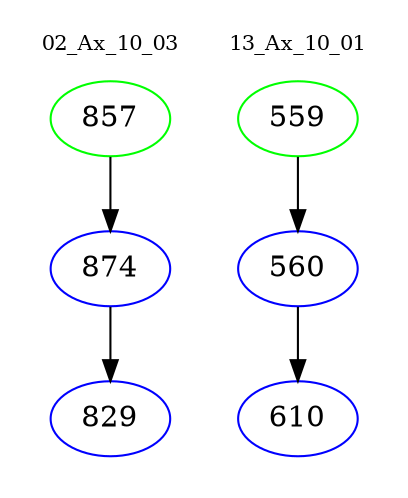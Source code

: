 digraph{
subgraph cluster_0 {
color = white
label = "02_Ax_10_03";
fontsize=10;
T0_857 [label="857", color="green"]
T0_857 -> T0_874 [color="black"]
T0_874 [label="874", color="blue"]
T0_874 -> T0_829 [color="black"]
T0_829 [label="829", color="blue"]
}
subgraph cluster_1 {
color = white
label = "13_Ax_10_01";
fontsize=10;
T1_559 [label="559", color="green"]
T1_559 -> T1_560 [color="black"]
T1_560 [label="560", color="blue"]
T1_560 -> T1_610 [color="black"]
T1_610 [label="610", color="blue"]
}
}
